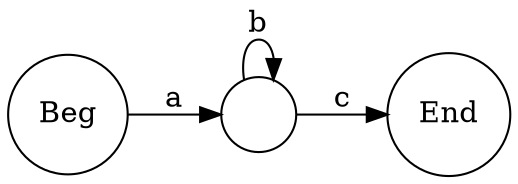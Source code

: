 digraph tokex {
	labelloc="t";
	label="";
	graph [dpi=200];
	rankdir=LR;
	fontname="Helvetica";
	edge [arrowhead=normal,arrowtail=dot];
	node [shape=circle];
	# Auto-generated by Tokex.

	End [label="End"];
	1 [label=""];
	Beg [label="Beg"];
	Beg -> 1 [label="a"];
	1 -> 1 [label="b"];
	1 -> End [label="c"];
}
